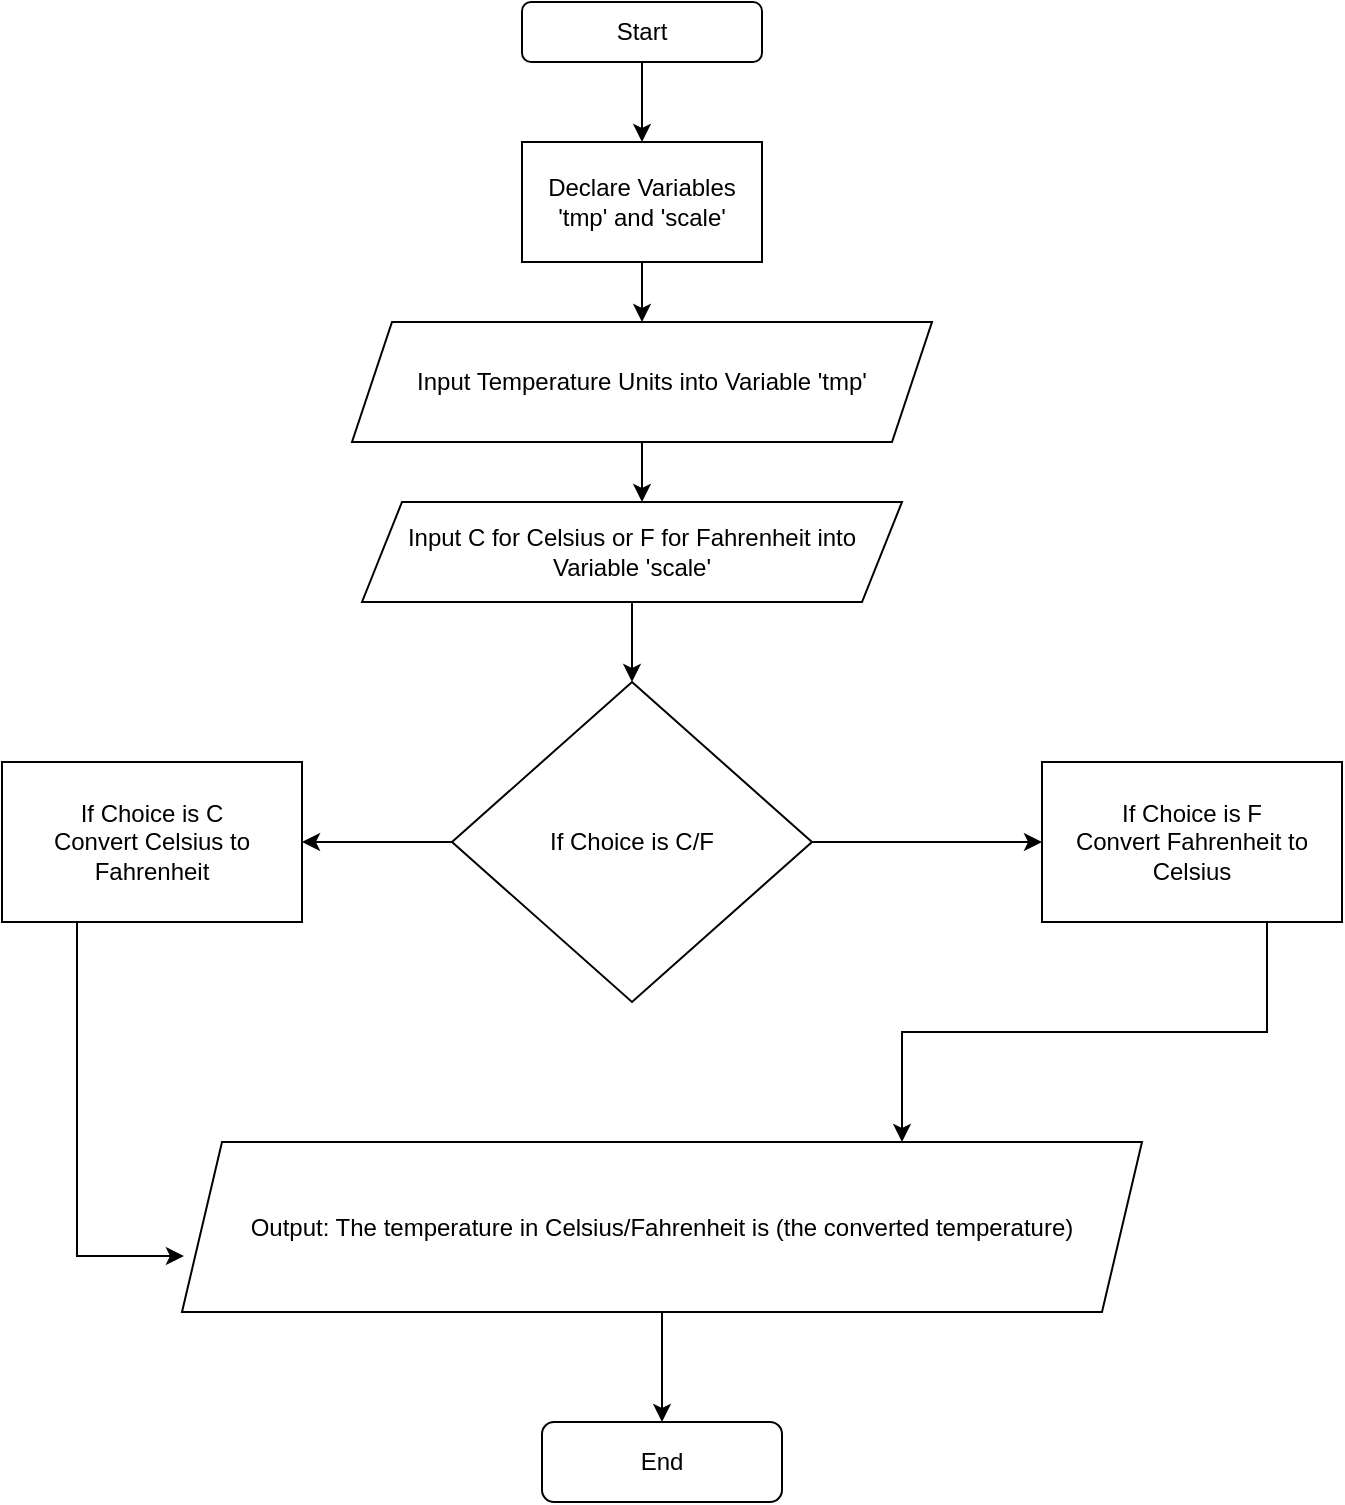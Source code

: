<mxfile version="24.4.6" type="github">
  <diagram id="C5RBs43oDa-KdzZeNtuy" name="Page-1">
    <mxGraphModel dx="1194" dy="793" grid="1" gridSize="10" guides="1" tooltips="1" connect="1" arrows="1" fold="1" page="1" pageScale="1" pageWidth="827" pageHeight="1169" math="0" shadow="0">
      <root>
        <mxCell id="WIyWlLk6GJQsqaUBKTNV-0" />
        <mxCell id="WIyWlLk6GJQsqaUBKTNV-1" parent="WIyWlLk6GJQsqaUBKTNV-0" />
        <mxCell id="WtMK0l1gfOa8kTumiYUG-23" style="edgeStyle=orthogonalEdgeStyle;rounded=0;orthogonalLoop=1;jettySize=auto;html=1;entryX=0.5;entryY=0;entryDx=0;entryDy=0;" edge="1" parent="WIyWlLk6GJQsqaUBKTNV-1" source="WtMK0l1gfOa8kTumiYUG-0" target="WtMK0l1gfOa8kTumiYUG-19">
          <mxGeometry relative="1" as="geometry" />
        </mxCell>
        <mxCell id="WtMK0l1gfOa8kTumiYUG-0" value="Start" style="rounded=1;whiteSpace=wrap;html=1;" vertex="1" parent="WIyWlLk6GJQsqaUBKTNV-1">
          <mxGeometry x="370" y="90" width="120" height="30" as="geometry" />
        </mxCell>
        <mxCell id="WtMK0l1gfOa8kTumiYUG-1" value="End" style="rounded=1;whiteSpace=wrap;html=1;" vertex="1" parent="WIyWlLk6GJQsqaUBKTNV-1">
          <mxGeometry x="380" y="800" width="120" height="40" as="geometry" />
        </mxCell>
        <mxCell id="WtMK0l1gfOa8kTumiYUG-2" value="Input Temperature Units into Variable &#39;tmp&#39; " style="shape=parallelogram;perimeter=parallelogramPerimeter;whiteSpace=wrap;html=1;fixedSize=1;" vertex="1" parent="WIyWlLk6GJQsqaUBKTNV-1">
          <mxGeometry x="285" y="250" width="290" height="60" as="geometry" />
        </mxCell>
        <mxCell id="WtMK0l1gfOa8kTumiYUG-15" style="edgeStyle=orthogonalEdgeStyle;rounded=0;orthogonalLoop=1;jettySize=auto;html=1;entryX=0.5;entryY=0;entryDx=0;entryDy=0;" edge="1" parent="WIyWlLk6GJQsqaUBKTNV-1" source="WtMK0l1gfOa8kTumiYUG-3" target="WtMK0l1gfOa8kTumiYUG-4">
          <mxGeometry relative="1" as="geometry" />
        </mxCell>
        <mxCell id="WtMK0l1gfOa8kTumiYUG-3" value="Input C for Celsius or F for Fahrenheit into Variable &#39;scale&#39; " style="shape=parallelogram;perimeter=parallelogramPerimeter;whiteSpace=wrap;html=1;fixedSize=1;" vertex="1" parent="WIyWlLk6GJQsqaUBKTNV-1">
          <mxGeometry x="290" y="340" width="270" height="50" as="geometry" />
        </mxCell>
        <mxCell id="WtMK0l1gfOa8kTumiYUG-9" style="edgeStyle=orthogonalEdgeStyle;rounded=0;orthogonalLoop=1;jettySize=auto;html=1;exitX=1;exitY=0.5;exitDx=0;exitDy=0;entryX=0;entryY=0.5;entryDx=0;entryDy=0;" edge="1" parent="WIyWlLk6GJQsqaUBKTNV-1" source="WtMK0l1gfOa8kTumiYUG-4" target="WtMK0l1gfOa8kTumiYUG-7">
          <mxGeometry relative="1" as="geometry" />
        </mxCell>
        <mxCell id="WtMK0l1gfOa8kTumiYUG-10" style="edgeStyle=orthogonalEdgeStyle;rounded=0;orthogonalLoop=1;jettySize=auto;html=1;exitX=0;exitY=0.5;exitDx=0;exitDy=0;" edge="1" parent="WIyWlLk6GJQsqaUBKTNV-1" source="WtMK0l1gfOa8kTumiYUG-4" target="WtMK0l1gfOa8kTumiYUG-6">
          <mxGeometry relative="1" as="geometry" />
        </mxCell>
        <mxCell id="WtMK0l1gfOa8kTumiYUG-4" value="If Choice is C/F" style="rhombus;whiteSpace=wrap;html=1;" vertex="1" parent="WIyWlLk6GJQsqaUBKTNV-1">
          <mxGeometry x="335" y="430" width="180" height="160" as="geometry" />
        </mxCell>
        <mxCell id="WtMK0l1gfOa8kTumiYUG-12" style="edgeStyle=orthogonalEdgeStyle;rounded=0;orthogonalLoop=1;jettySize=auto;html=1;exitX=0.25;exitY=1;exitDx=0;exitDy=0;entryX=0.002;entryY=0.671;entryDx=0;entryDy=0;entryPerimeter=0;" edge="1" parent="WIyWlLk6GJQsqaUBKTNV-1" source="WtMK0l1gfOa8kTumiYUG-6" target="WtMK0l1gfOa8kTumiYUG-8">
          <mxGeometry relative="1" as="geometry">
            <mxPoint x="140" y="720" as="targetPoint" />
          </mxGeometry>
        </mxCell>
        <mxCell id="WtMK0l1gfOa8kTumiYUG-6" value="&lt;div&gt;If Choice is C&lt;/div&gt;&lt;div&gt;Convert Celsius to Fahrenheit&lt;br&gt;&lt;/div&gt;" style="rounded=0;whiteSpace=wrap;html=1;" vertex="1" parent="WIyWlLk6GJQsqaUBKTNV-1">
          <mxGeometry x="110" y="470" width="150" height="80" as="geometry" />
        </mxCell>
        <mxCell id="WtMK0l1gfOa8kTumiYUG-13" style="edgeStyle=orthogonalEdgeStyle;rounded=0;orthogonalLoop=1;jettySize=auto;html=1;exitX=0.75;exitY=1;exitDx=0;exitDy=0;entryX=0.75;entryY=0;entryDx=0;entryDy=0;" edge="1" parent="WIyWlLk6GJQsqaUBKTNV-1" source="WtMK0l1gfOa8kTumiYUG-7" target="WtMK0l1gfOa8kTumiYUG-8">
          <mxGeometry relative="1" as="geometry">
            <mxPoint x="743" y="750" as="targetPoint" />
          </mxGeometry>
        </mxCell>
        <mxCell id="WtMK0l1gfOa8kTumiYUG-7" value="&lt;div&gt;If Choice is F&lt;br&gt;&lt;/div&gt;&lt;div&gt;Convert Fahrenheit to Celsius&lt;br&gt;&lt;/div&gt;" style="rounded=0;whiteSpace=wrap;html=1;" vertex="1" parent="WIyWlLk6GJQsqaUBKTNV-1">
          <mxGeometry x="630" y="470" width="150" height="80" as="geometry" />
        </mxCell>
        <mxCell id="WtMK0l1gfOa8kTumiYUG-14" style="edgeStyle=orthogonalEdgeStyle;rounded=0;orthogonalLoop=1;jettySize=auto;html=1;" edge="1" parent="WIyWlLk6GJQsqaUBKTNV-1" source="WtMK0l1gfOa8kTumiYUG-8" target="WtMK0l1gfOa8kTumiYUG-1">
          <mxGeometry relative="1" as="geometry" />
        </mxCell>
        <mxCell id="WtMK0l1gfOa8kTumiYUG-8" value="Output: The temperature in Celsius/Fahrenheit is (the converted temperature)" style="shape=parallelogram;perimeter=parallelogramPerimeter;whiteSpace=wrap;html=1;fixedSize=1;" vertex="1" parent="WIyWlLk6GJQsqaUBKTNV-1">
          <mxGeometry x="200" y="660" width="480" height="85" as="geometry" />
        </mxCell>
        <mxCell id="WtMK0l1gfOa8kTumiYUG-16" style="edgeStyle=orthogonalEdgeStyle;rounded=0;orthogonalLoop=1;jettySize=auto;html=1;" edge="1" parent="WIyWlLk6GJQsqaUBKTNV-1" source="WtMK0l1gfOa8kTumiYUG-2">
          <mxGeometry relative="1" as="geometry">
            <mxPoint x="430" y="340" as="targetPoint" />
          </mxGeometry>
        </mxCell>
        <mxCell id="WtMK0l1gfOa8kTumiYUG-24" style="edgeStyle=orthogonalEdgeStyle;rounded=0;orthogonalLoop=1;jettySize=auto;html=1;entryX=0.5;entryY=0;entryDx=0;entryDy=0;" edge="1" parent="WIyWlLk6GJQsqaUBKTNV-1" source="WtMK0l1gfOa8kTumiYUG-19" target="WtMK0l1gfOa8kTumiYUG-2">
          <mxGeometry relative="1" as="geometry" />
        </mxCell>
        <mxCell id="WtMK0l1gfOa8kTumiYUG-19" value="Declare Variables &#39;tmp&#39; and &#39;scale&#39;" style="rounded=0;whiteSpace=wrap;html=1;" vertex="1" parent="WIyWlLk6GJQsqaUBKTNV-1">
          <mxGeometry x="370" y="160" width="120" height="60" as="geometry" />
        </mxCell>
      </root>
    </mxGraphModel>
  </diagram>
</mxfile>
